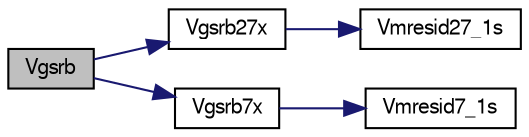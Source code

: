 digraph G
{
  edge [fontname="FreeSans",fontsize="10",labelfontname="FreeSans",labelfontsize="10"];
  node [fontname="FreeSans",fontsize="10",shape=record];
  rankdir=LR;
  Node1 [label="Vgsrb",height=0.2,width=0.4,color="black", fillcolor="grey75", style="filled" fontcolor="black"];
  Node1 -> Node2 [color="midnightblue",fontsize="10",style="solid",fontname="FreeSans"];
  Node2 [label="Vgsrb27x",height=0.2,width=0.4,color="black", fillcolor="white", style="filled",URL="$gsd_8c.html#a76d6f7bab0bf8a1c663ecee891328d2d"];
  Node2 -> Node3 [color="midnightblue",fontsize="10",style="solid",fontname="FreeSans"];
  Node3 [label="Vmresid27_1s",height=0.2,width=0.4,color="black", fillcolor="white", style="filled",URL="$matvecd_8c.html#ab7124f1317c5bdbc31867ff441fff07f"];
  Node1 -> Node4 [color="midnightblue",fontsize="10",style="solid",fontname="FreeSans"];
  Node4 [label="Vgsrb7x",height=0.2,width=0.4,color="black", fillcolor="white", style="filled",URL="$gsd_8c.html#a9b367163851daf628ce4805207b3c85d"];
  Node4 -> Node5 [color="midnightblue",fontsize="10",style="solid",fontname="FreeSans"];
  Node5 [label="Vmresid7_1s",height=0.2,width=0.4,color="black", fillcolor="white", style="filled",URL="$matvecd_8c.html#a0fc4b10a953696b018ae4ef854536c8f"];
}
